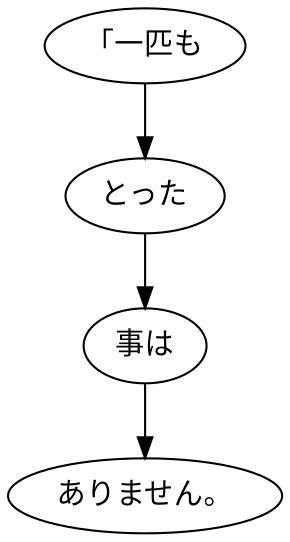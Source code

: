 digraph graph3061 {
	node0 [label="「一匹も"];
	node1 [label="とった"];
	node2 [label="事は"];
	node3 [label="ありません。"];
	node0 -> node1;
	node1 -> node2;
	node2 -> node3;
}
